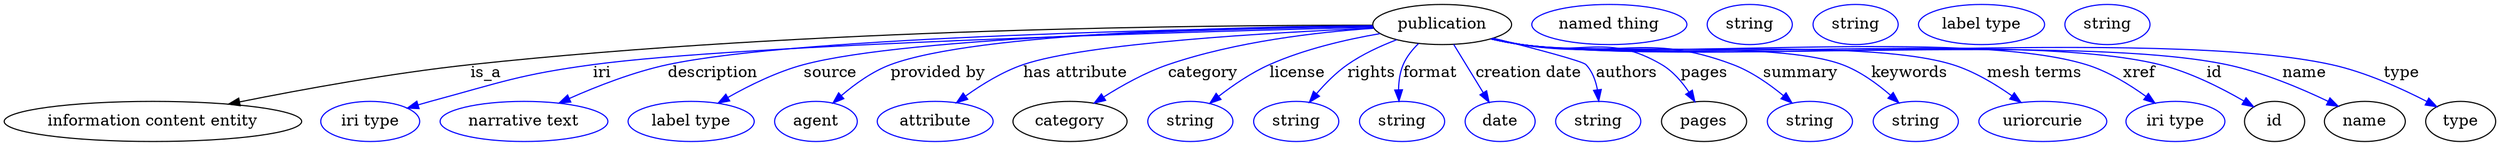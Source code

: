 digraph {
	graph [bb="0,0,1864.3,123"];
	node [label="\N"];
	publication	[height=0.5,
		label=publication,
		pos="1051.3,105",
		width=1.3902];
	"information content entity"	[height=0.5,
		pos="103.34,18",
		width=2.8706];
	publication -> "information content entity"	[label=is_a,
		lp="348.34,61.5",
		pos="e,158.22,33.355 1001.3,104.32 884.53,104.45 585.01,101.32 337.34,69 279.58,61.464 214.9,47.184 168.2,35.808"];
	iri	[color=blue,
		height=0.5,
		label="iri type",
		pos="261.34,18",
		width=1.011];
	publication -> iri	[color=blue,
		label=iri,
		lp="435.84,61.5",
		pos="e,288.79,29.865 1001,104.66 894.65,105.29 639.72,102.77 429.34,69 373.46,60.029 360.21,53.356 306.34,36 303.75,35.165 301.08,34.266 \
298.41,33.334",
		style=solid];
	description	[color=blue,
		height=0.5,
		label="narrative text",
		pos="373.34,18",
		width=1.6068];
	publication -> description	[color=blue,
		label=description,
		lp="518.84,61.5",
		pos="e,400.75,34.164 1001.4,103.11 882.37,100.64 584.98,92.252 488.34,69 460.93,62.405 431.82,49.688 409.75,38.73",
		style=solid];
	source	[color=blue,
		height=0.5,
		label="label type",
		pos="494.34,18",
		width=1.2638];
	publication -> source	[color=blue,
		label=source,
		lp="606.34,61.5",
		pos="e,516.01,33.884 1001.4,102.81 898.26,99.939 664.7,91.135 588.34,69 565.81,62.47 542.53,50.13 524.77,39.344",
		style=solid];
	"provided by"	[color=blue,
		height=0.5,
		label=agent,
		pos="587.34,18",
		width=0.83048];
	publication -> "provided by"	[color=blue,
		label="provided by",
		lp="687.34,61.5",
		pos="e,602.08,33.862 1001.3,102.98 909.18,100.55 716.48,92.711 654.34,69 637.92,62.736 622.05,51.215 609.88,40.809",
		style=solid];
	"has attribute"	[color=blue,
		height=0.5,
		label=attribute,
		pos="675.34,18",
		width=1.1193];
	publication -> "has attribute"	[color=blue,
		label="has attribute",
		lp="786.84,61.5",
		pos="e,693.61,34.144 1001.3,104.9 940.78,104.47 836.72,98.822 753.34,69 734.9,62.406 716.36,50.777 701.99,40.393",
		style=solid];
	category	[height=0.5,
		pos="774.34,18",
		width=1.1374];
	publication -> category	[color=blue,
		label=category,
		lp="877.84,61.5",
		pos="e,793.6,34.006 1002.6,100.55 961.85,96.449 902.81,87.644 854.34,69 835.68,61.823 816.63,50.125 801.81,39.848",
		style=solid];
	license	[color=blue,
		height=0.5,
		label=string,
		pos="863.34,18",
		width=0.84854];
	publication -> license	[color=blue,
		label=license,
		lp="946.34,61.5",
		pos="e,878.72,33.835 1007.6,96.014 983.15,90.49 952.58,81.794 927.34,69 912.67,61.562 898.07,50.517 886.54,40.699",
		style=solid];
	rights	[color=blue,
		height=0.5,
		label=string,
		pos="942.34,18",
		width=0.84854];
	publication -> rights	[color=blue,
		label=rights,
		lp="999.84,61.5",
		pos="e,953.45,35.294 1020.1,90.841 1008.3,85.068 995.08,77.63 984.34,69 975.23,61.683 966.65,52.153 959.65,43.379",
		style=solid];
	format	[color=blue,
		height=0.5,
		label=string,
		pos="1021.3,18",
		width=0.84854];
	publication -> format	[color=blue,
		label=format,
		lp="1040.8,61.5",
		pos="e,1018.9,36.187 1034.3,88.044 1029.5,82.518 1024.9,75.953 1022.3,69 1019.7,61.92 1018.7,53.877 1018.6,46.344",
		style=solid];
	"creation date"	[color=blue,
		height=0.5,
		label=date,
		pos="1097.3,18",
		width=0.75];
	publication -> "creation date"	[color=blue,
		label="creation date",
		lp="1112.3,61.5",
		pos="e,1088.6,35.182 1060.4,87.207 1067.1,74.942 1076.2,58.102 1083.7,44.224",
		style=solid];
	authors	[color=blue,
		height=0.5,
		label=string,
		pos="1173.3,18",
		width=0.84854];
	publication -> authors	[color=blue,
		label=authors,
		lp="1182.3,61.5",
		pos="e,1169.6,35.886 1088.1,92.692 1114.6,84.302 1146.4,73.559 1151.3,69 1158.1,62.705 1163,53.927 1166.3,45.481",
		style=solid];
	pages	[height=0.5,
		pos="1252.3,18",
		width=0.84854];
	publication -> pages	[color=blue,
		label=pages,
		lp="1240.8,61.5",
		pos="e,1241.8,35.084 1088.3,92.757 1095.6,90.716 1103.2,88.698 1110.3,87 1152.6,76.979 1168.4,90.048 1206.3,69 1217.7,62.719 1227.7,52.624 \
1235.6,43.145",
		style=solid];
	summary	[color=blue,
		height=0.5,
		label=string,
		pos="1331.3,18",
		width=0.84854];
	publication -> summary	[color=blue,
		label=summary,
		lp="1314.3,61.5",
		pos="e,1315.5,33.684 1087.6,92.553 1095.1,90.481 1102.9,88.503 1110.3,87 1176.1,73.661 1197.7,93.061 1260.3,69 1277.5,62.397 1294.5,50.701 \
1307.5,40.281",
		style=solid];
	keywords	[color=blue,
		height=0.5,
		label=string,
		pos="1410.3,18",
		width=0.84854];
	publication -> keywords	[color=blue,
		label=keywords,
		lp="1396.8,61.5",
		pos="e,1395.9,33.922 1087.3,92.392 1094.8,90.305 1102.8,88.364 1110.3,87 1213,68.464 1246.8,105.99 1344.3,69 1360.6,62.828 1376.3,51.312 \
1388.2,40.886",
		style=solid];
	"mesh terms"	[color=blue,
		height=0.5,
		label=uriorcurie,
		pos="1504.3,18",
		width=1.2638];
	publication -> "mesh terms"	[color=blue,
		label="mesh terms",
		lp="1489.3,61.5",
		pos="e,1486.2,34.752 1087.2,92.274 1094.8,90.196 1102.8,88.288 1110.3,87 1179.9,75.158 1360.3,90.949 1427.3,69 1445.7,63.005 1463.8,51.52 \
1477.9,41.068",
		style=solid];
	xref	[color=blue,
		height=0.5,
		label="iri type",
		pos="1604.3,18",
		width=1.011];
	publication -> xref	[color=blue,
		label=xref,
		lp="1569.3,61.5",
		pos="e,1586.9,33.872 1086.9,92.282 1094.6,90.176 1102.7,88.255 1110.3,87 1201.4,72.117 1437.3,96.615 1525.3,69 1544.8,62.911 1564.1,50.792 \
1578.8,40.01",
		style=solid];
	id	[height=0.5,
		pos="1685.3,18",
		width=0.75];
	publication -> id	[color=blue,
		label=id,
		lp="1630.8,61.5",
		pos="e,1666.6,31.341 1086.9,92.25 1094.6,90.147 1102.7,88.234 1110.3,87 1214.4,70.285 1482.2,94.958 1584.3,69 1610.7,62.303 1638.2,48.14 \
1657.8,36.591",
		style=solid];
	name	[height=0.5,
		pos="1761.3,18",
		width=0.84854];
	publication -> name	[color=blue,
		label=name,
		lp="1703.8,61.5",
		pos="e,1739.4,30.938 1086.9,92.227 1094.6,90.125 1102.7,88.219 1110.3,87 1226.7,68.546 1525.1,93.614 1640.3,69 1672.2,62.199 1706.3,47.351 \
1730.1,35.593",
		style=solid];
	type	[height=0.5,
		pos="1837.3,18",
		width=0.75];
	publication -> type	[color=blue,
		label=type,
		lp="1781.3,61.5",
		pos="e,1817.6,30.581 1086.9,92.2 1094.6,90.099 1102.7,88.201 1110.3,87 1245,65.968 1590.2,98.048 1723.3,69 1753.8,62.349 1786.2,47.297 \
1808.6,35.435",
		style=solid];
	"named thing_category"	[color=blue,
		height=0.5,
		label="named thing",
		pos="1174.3,105",
		width=1.5346];
	publication_pages	[color=blue,
		height=0.5,
		label=string,
		pos="1278.3,105",
		width=0.84854];
	publication_id	[color=blue,
		height=0.5,
		label=string,
		pos="1357.3,105",
		width=0.84854];
	publication_name	[color=blue,
		height=0.5,
		label="label type",
		pos="1451.3,105",
		width=1.2638];
	publication_type	[color=blue,
		height=0.5,
		label=string,
		pos="1545.3,105",
		width=0.84854];
}
